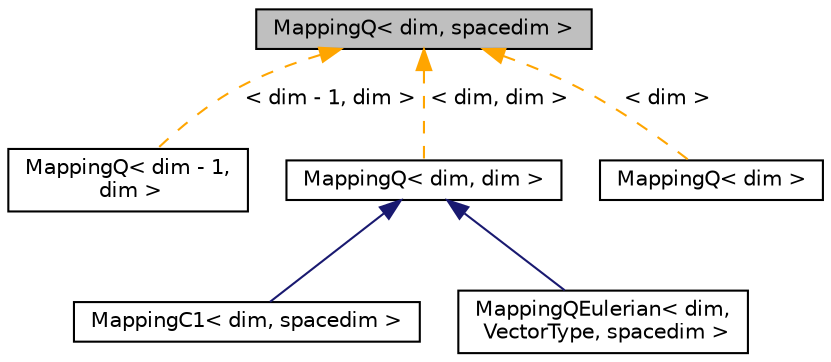 digraph "MappingQ&lt; dim, spacedim &gt;"
{
 // LATEX_PDF_SIZE
  edge [fontname="Helvetica",fontsize="10",labelfontname="Helvetica",labelfontsize="10"];
  node [fontname="Helvetica",fontsize="10",shape=record];
  Node1 [label="MappingQ\< dim, spacedim \>",height=0.2,width=0.4,color="black", fillcolor="grey75", style="filled", fontcolor="black",tooltip=" "];
  Node1 -> Node2 [dir="back",color="orange",fontsize="10",style="dashed",label=" \< dim - 1, dim \>" ,fontname="Helvetica"];
  Node2 [label="MappingQ\< dim - 1,\l dim \>",height=0.2,width=0.4,color="black", fillcolor="white", style="filled",URL="$classMappingQ.html",tooltip=" "];
  Node1 -> Node3 [dir="back",color="orange",fontsize="10",style="dashed",label=" \< dim, dim \>" ,fontname="Helvetica"];
  Node3 [label="MappingQ\< dim, dim \>",height=0.2,width=0.4,color="black", fillcolor="white", style="filled",URL="$classMappingQ.html",tooltip=" "];
  Node3 -> Node4 [dir="back",color="midnightblue",fontsize="10",style="solid",fontname="Helvetica"];
  Node4 [label="MappingC1\< dim, spacedim \>",height=0.2,width=0.4,color="black", fillcolor="white", style="filled",URL="$classMappingC1.html",tooltip=" "];
  Node3 -> Node5 [dir="back",color="midnightblue",fontsize="10",style="solid",fontname="Helvetica"];
  Node5 [label="MappingQEulerian\< dim,\l VectorType, spacedim \>",height=0.2,width=0.4,color="black", fillcolor="white", style="filled",URL="$classMappingQEulerian.html",tooltip=" "];
  Node1 -> Node6 [dir="back",color="orange",fontsize="10",style="dashed",label=" \< dim \>" ,fontname="Helvetica"];
  Node6 [label="MappingQ\< dim \>",height=0.2,width=0.4,color="black", fillcolor="white", style="filled",URL="$classMappingQ.html",tooltip=" "];
}
